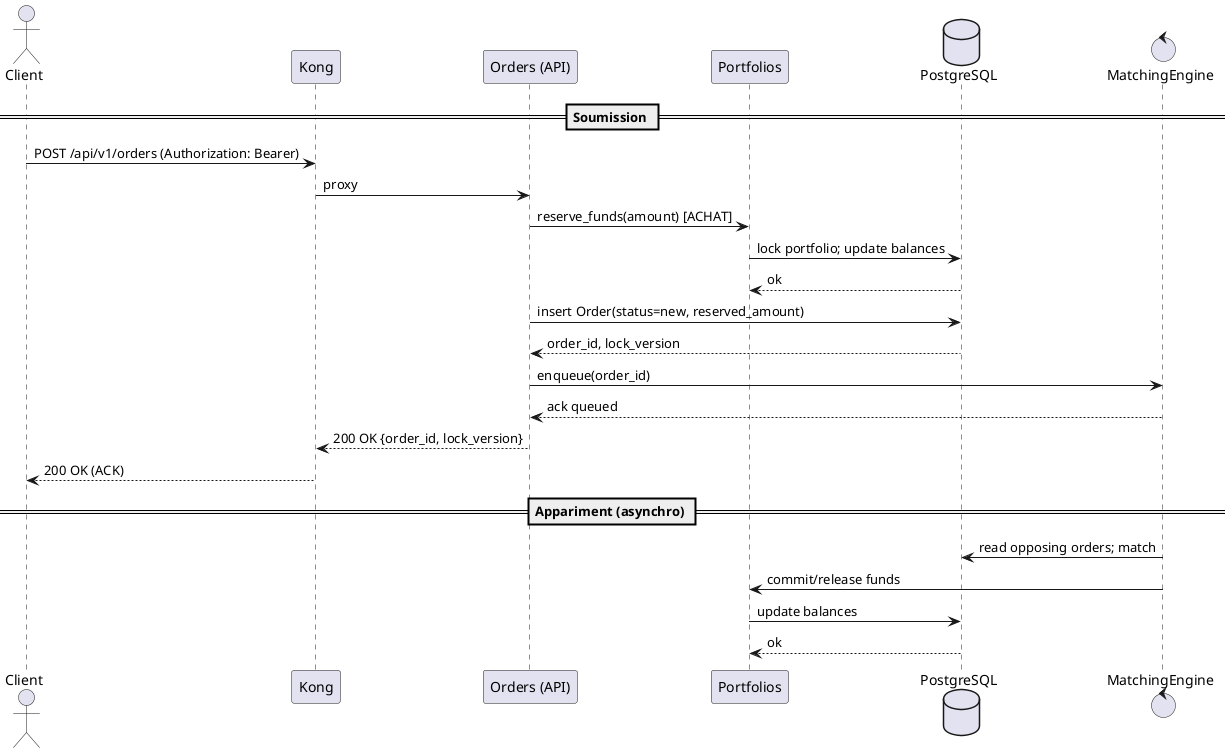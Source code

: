 @startuml UC05_placement_ordre
actor Client
participant "Kong" as Kong
participant "Orders (API)" as Orders
participant "Portfolios" as Portfolios
database "PostgreSQL" as PG
control "MatchingEngine" as ME

== Soumission ==
Client -> Kong: POST /api/v1/orders (Authorization: Bearer)
Kong -> Orders: proxy
Orders -> Portfolios: reserve_funds(amount) [ACHAT]
Portfolios -> PG: lock portfolio; update balances
PG --> Portfolios: ok
Orders -> PG: insert Order(status=new, reserved_amount)
PG --> Orders: order_id, lock_version
Orders -> ME: enqueue(order_id)
ME --> Orders: ack queued
Orders --> Kong: 200 OK {order_id, lock_version}
Kong --> Client: 200 OK (ACK)

== Appariment (asynchro) ==
ME -> PG: read opposing orders; match
ME -> Portfolios: commit/release funds
Portfolios -> PG: update balances
PG --> Portfolios: ok
@enduml